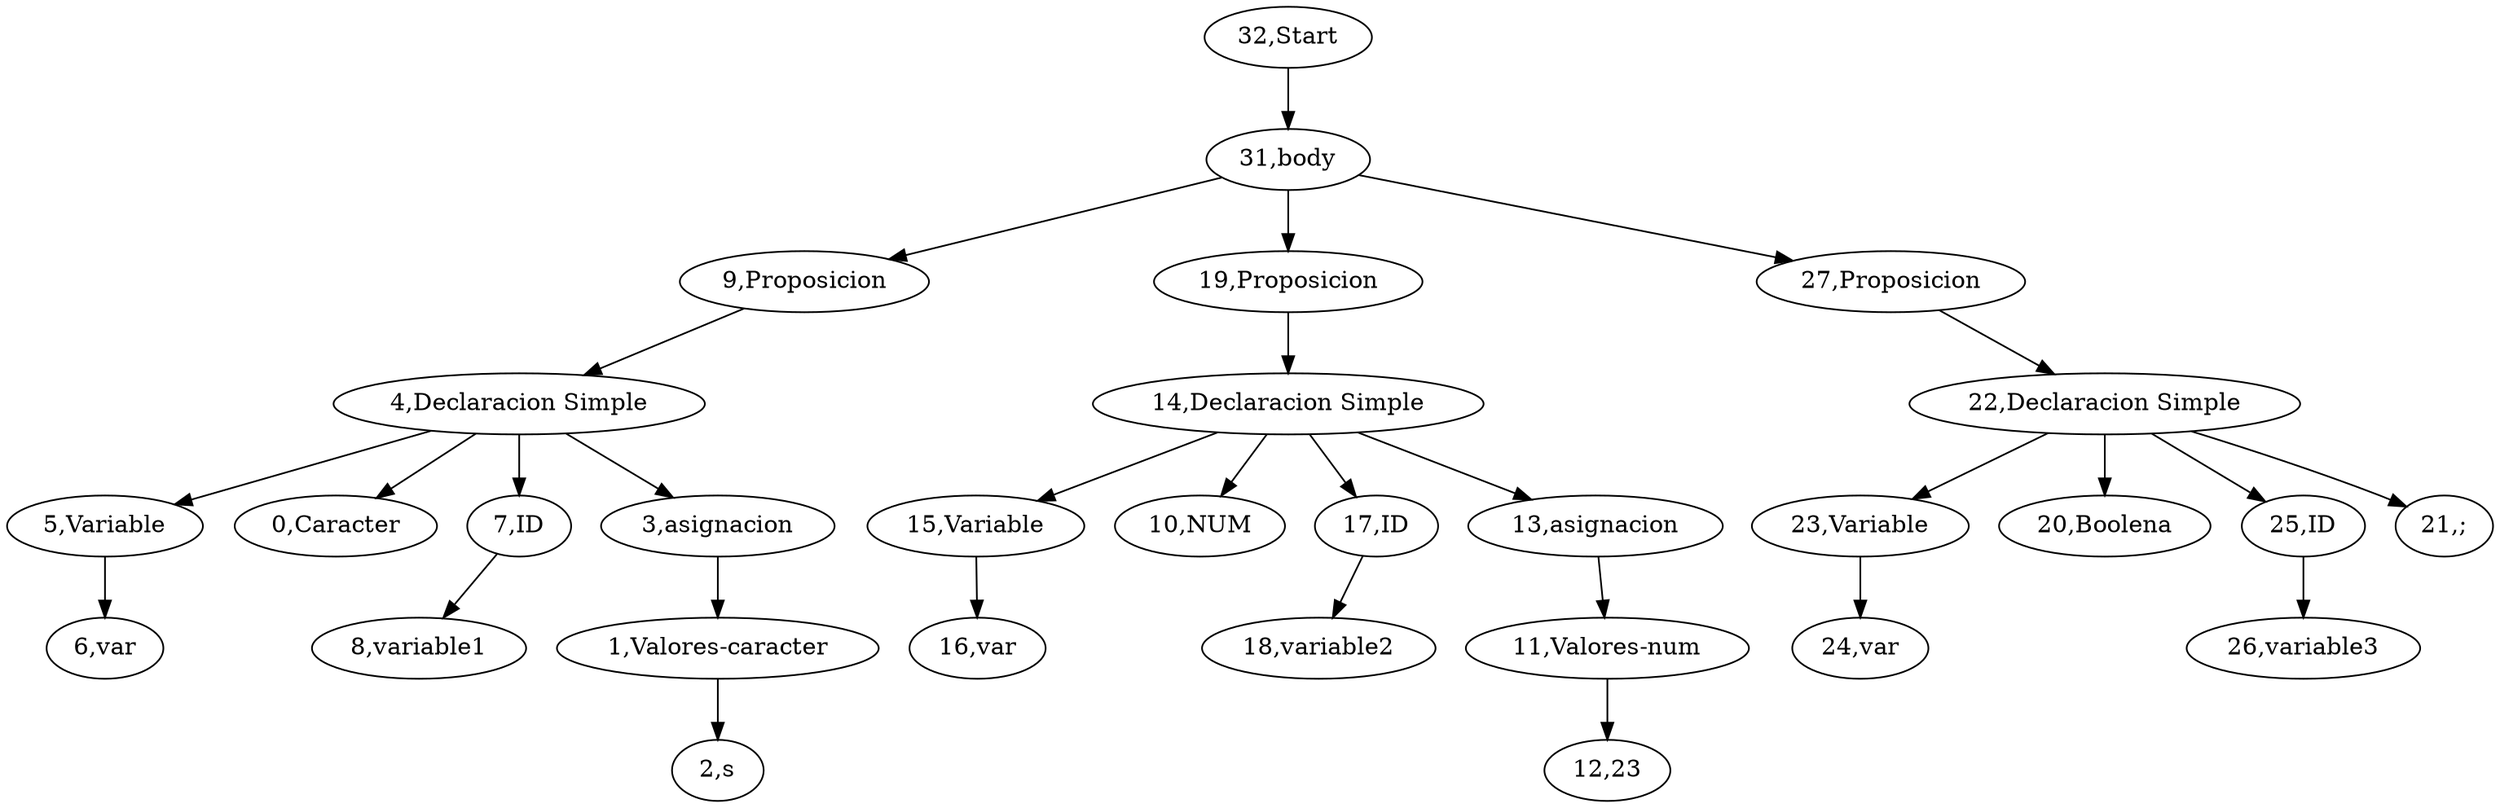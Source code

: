 digraph {
"32,Start" -> "31,body";
"31,body" -> "9,Proposicion";
"9,Proposicion" -> "4,Declaracion Simple";
"4,Declaracion Simple" -> "5,Variable";
"5,Variable" -> "6,var";
"4,Declaracion Simple" -> "0,Caracter";
"4,Declaracion Simple" -> "7,ID";
"7,ID" -> "8,variable1";
"4,Declaracion Simple" -> "3,asignacion";
"3,asignacion" -> "1,Valores-caracter";
"1,Valores-caracter" -> "2,s";
"31,body" -> "19,Proposicion";
"19,Proposicion" -> "14,Declaracion Simple";
"14,Declaracion Simple" -> "15,Variable";
"15,Variable" -> "16,var";
"14,Declaracion Simple" -> "10,NUM";
"14,Declaracion Simple" -> "17,ID";
"17,ID" -> "18,variable2";
"14,Declaracion Simple" -> "13,asignacion";
"13,asignacion" -> "11,Valores-num";
"11,Valores-num" -> "12,23";
"31,body" -> "27,Proposicion";
"27,Proposicion" -> "22,Declaracion Simple";
"22,Declaracion Simple" -> "23,Variable";
"23,Variable" -> "24,var";
"22,Declaracion Simple" -> "20,Boolena";
"22,Declaracion Simple" -> "25,ID";
"25,ID" -> "26,variable3";
"22,Declaracion Simple" -> "21,;";

}